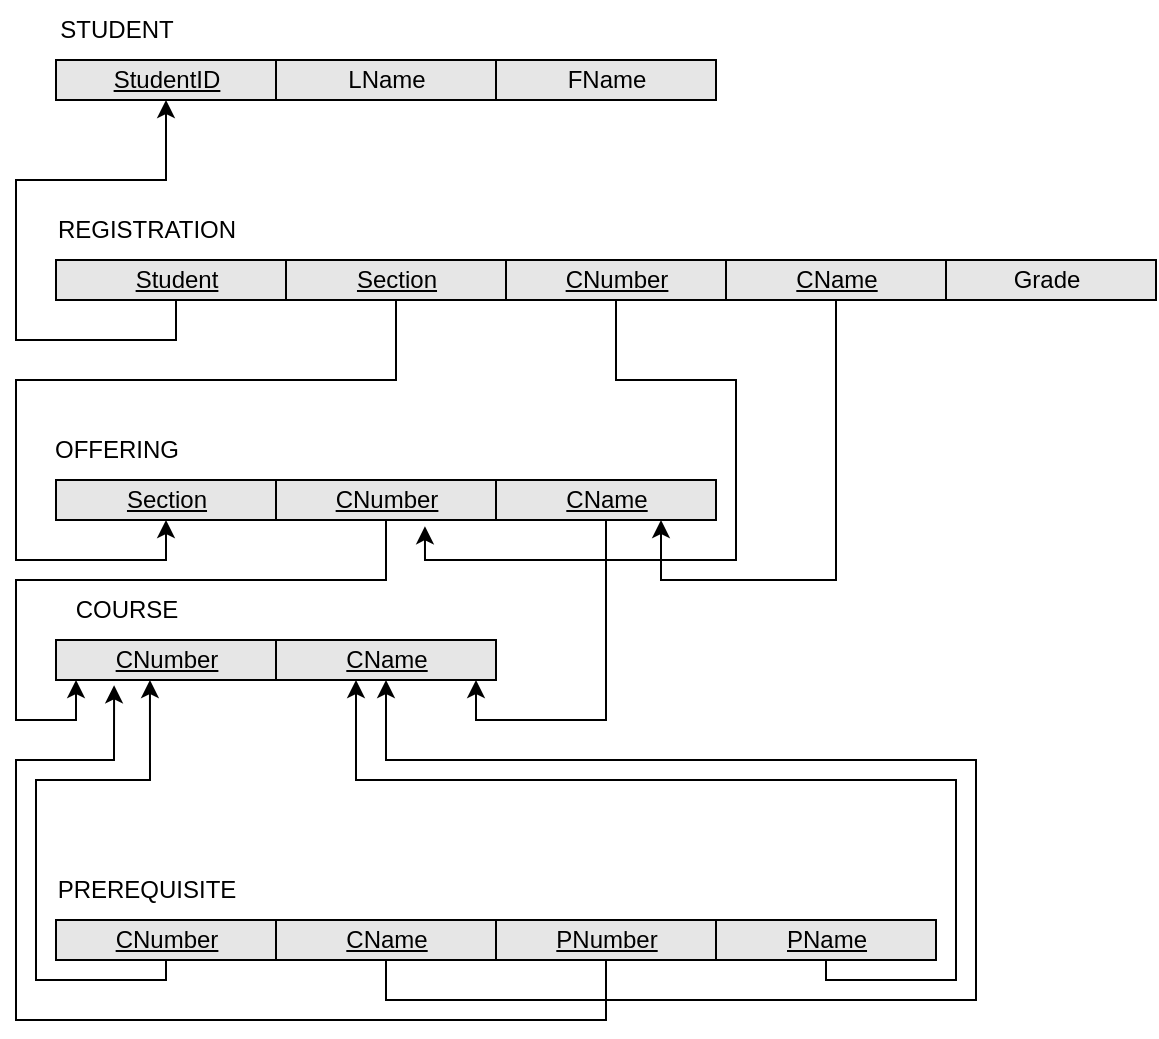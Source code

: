 <mxfile version="20.3.0" type="device"><diagram id="5e_nMYwKtn9XHc3r8R0K" name="Relational Model"><mxGraphModel dx="1426" dy="757" grid="1" gridSize="10" guides="1" tooltips="1" connect="1" arrows="1" fold="1" page="1" pageScale="1" pageWidth="1100" pageHeight="1700" math="0" shadow="0"><root><mxCell id="0"/><mxCell id="1" parent="0"/><mxCell id="n5nzNZv9QXk1syDw3XGA-5" value="&lt;u&gt;StudentID&lt;/u&gt;" style="html=1;fillColor=#E6E6E6;" parent="1" vertex="1"><mxGeometry x="160" y="140" width="110" height="20" as="geometry"/></mxCell><mxCell id="n5nzNZv9QXk1syDw3XGA-6" value="LName" style="html=1;fillColor=#E6E6E6;" parent="1" vertex="1"><mxGeometry x="270" y="140" width="110" height="20" as="geometry"/></mxCell><mxCell id="n5nzNZv9QXk1syDw3XGA-7" value="FName" style="html=1;fillColor=#E6E6E6;" parent="1" vertex="1"><mxGeometry x="380" y="140" width="110" height="20" as="geometry"/></mxCell><mxCell id="n5nzNZv9QXk1syDw3XGA-8" value="STUDENT" style="text;html=1;align=center;verticalAlign=middle;resizable=0;points=[];autosize=1;strokeColor=none;fillColor=none;" parent="1" vertex="1"><mxGeometry x="150" y="110" width="80" height="30" as="geometry"/></mxCell><mxCell id="iPT39mju_nbLgjx7LOe_-1" style="edgeStyle=orthogonalEdgeStyle;rounded=0;orthogonalLoop=1;jettySize=auto;html=1;exitX=0.5;exitY=1;exitDx=0;exitDy=0;entryX=0.5;entryY=1;entryDx=0;entryDy=0;" parent="1" source="n5nzNZv9QXk1syDw3XGA-12" target="n5nzNZv9QXk1syDw3XGA-5" edge="1"><mxGeometry relative="1" as="geometry"/></mxCell><mxCell id="n5nzNZv9QXk1syDw3XGA-12" value="&lt;u&gt;Student&lt;/u&gt;" style="html=1;fillColor=#E6E6E6;" parent="1" vertex="1"><mxGeometry x="160" y="240" width="120" height="20" as="geometry"/></mxCell><mxCell id="iPT39mju_nbLgjx7LOe_-4" style="edgeStyle=orthogonalEdgeStyle;rounded=0;orthogonalLoop=1;jettySize=auto;html=1;exitX=0.5;exitY=1;exitDx=0;exitDy=0;entryX=0.5;entryY=1;entryDx=0;entryDy=0;" parent="1" source="n5nzNZv9QXk1syDw3XGA-13" target="n5nzNZv9QXk1syDw3XGA-38" edge="1"><mxGeometry relative="1" as="geometry"><Array as="points"><mxPoint x="330" y="300"/><mxPoint x="140" y="300"/><mxPoint x="140" y="390"/><mxPoint x="215" y="390"/></Array></mxGeometry></mxCell><mxCell id="n5nzNZv9QXk1syDw3XGA-13" value="&lt;u&gt;Section&lt;/u&gt;" style="html=1;fillColor=#E6E6E6;" parent="1" vertex="1"><mxGeometry x="275" y="240" width="110" height="20" as="geometry"/></mxCell><mxCell id="n5nzNZv9QXk1syDw3XGA-15" value="REGISTRATION" style="text;html=1;align=center;verticalAlign=middle;resizable=0;points=[];autosize=1;strokeColor=none;fillColor=none;" parent="1" vertex="1"><mxGeometry x="150" y="210" width="110" height="30" as="geometry"/></mxCell><mxCell id="n5nzNZv9QXk1syDw3XGA-21" value="&lt;u&gt;CName&lt;/u&gt;" style="html=1;fillColor=#E6E6E6;" parent="1" vertex="1"><mxGeometry x="270" y="430" width="110" height="20" as="geometry"/></mxCell><mxCell id="n5nzNZv9QXk1syDw3XGA-23" value="COURSE" style="text;html=1;align=center;verticalAlign=middle;resizable=0;points=[];autosize=1;strokeColor=none;fillColor=none;" parent="1" vertex="1"><mxGeometry x="160" y="400" width="70" height="30" as="geometry"/></mxCell><mxCell id="n5nzNZv9QXk1syDw3XGA-38" value="&lt;u&gt;Section&lt;/u&gt;" style="html=1;fillColor=#E6E6E6;" parent="1" vertex="1"><mxGeometry x="160" y="350" width="110" height="20" as="geometry"/></mxCell><mxCell id="lSpMluI_JYC0Vxqug7FP-6" style="edgeStyle=orthogonalEdgeStyle;rounded=0;orthogonalLoop=1;jettySize=auto;html=1;exitX=0.5;exitY=1;exitDx=0;exitDy=0;entryX=0.091;entryY=1;entryDx=0;entryDy=0;entryPerimeter=0;" parent="1" source="n5nzNZv9QXk1syDw3XGA-39" target="n5nzNZv9QXk1syDw3XGA-43" edge="1"><mxGeometry relative="1" as="geometry"><mxPoint x="360" y="520" as="targetPoint"/><Array as="points"><mxPoint x="325" y="400"/><mxPoint x="140" y="400"/><mxPoint x="140" y="470"/><mxPoint x="170" y="470"/></Array></mxGeometry></mxCell><mxCell id="n5nzNZv9QXk1syDw3XGA-39" value="&lt;u&gt;CNumber&lt;/u&gt;" style="html=1;fillColor=#E6E6E6;" parent="1" vertex="1"><mxGeometry x="270" y="350" width="110" height="20" as="geometry"/></mxCell><mxCell id="n5nzNZv9QXk1syDw3XGA-40" value="OFFERING" style="text;html=1;align=center;verticalAlign=middle;resizable=0;points=[];autosize=1;strokeColor=none;fillColor=none;" parent="1" vertex="1"><mxGeometry x="145" y="320" width="90" height="30" as="geometry"/></mxCell><mxCell id="n5nzNZv9QXk1syDw3XGA-43" value="&lt;u&gt;CNumber&lt;/u&gt;" style="html=1;fillColor=#E6E6E6;" parent="1" vertex="1"><mxGeometry x="160" y="430" width="110" height="20" as="geometry"/></mxCell><mxCell id="iPT39mju_nbLgjx7LOe_-2" value="Grade" style="html=1;fillColor=#E6E6E6;" parent="1" vertex="1"><mxGeometry x="600" y="240" width="110" height="20" as="geometry"/></mxCell><mxCell id="UxPnTQlcKSKBYCZfbYE9-7" style="edgeStyle=orthogonalEdgeStyle;rounded=0;orthogonalLoop=1;jettySize=auto;html=1;exitX=0.5;exitY=1;exitDx=0;exitDy=0;entryX=0.264;entryY=1.133;entryDx=0;entryDy=0;entryPerimeter=0;" parent="1" source="lSpMluI_JYC0Vxqug7FP-1" target="n5nzNZv9QXk1syDw3XGA-43" edge="1"><mxGeometry relative="1" as="geometry"><Array as="points"><mxPoint x="435" y="620"/><mxPoint x="140" y="620"/><mxPoint x="140" y="490"/><mxPoint x="189" y="490"/></Array></mxGeometry></mxCell><mxCell id="lSpMluI_JYC0Vxqug7FP-1" value="&lt;u&gt;PNumber&lt;/u&gt;" style="html=1;fillColor=#E6E6E6;" parent="1" vertex="1"><mxGeometry x="380" y="570" width="110" height="20" as="geometry"/></mxCell><mxCell id="lSpMluI_JYC0Vxqug7FP-2" value="PREREQUISITE" style="text;html=1;align=center;verticalAlign=middle;resizable=0;points=[];autosize=1;strokeColor=none;fillColor=none;" parent="1" vertex="1"><mxGeometry x="150" y="540" width="110" height="30" as="geometry"/></mxCell><mxCell id="lSpMluI_JYC0Vxqug7FP-4" style="edgeStyle=orthogonalEdgeStyle;rounded=0;orthogonalLoop=1;jettySize=auto;html=1;exitX=0.5;exitY=1;exitDx=0;exitDy=0;entryX=0.427;entryY=1;entryDx=0;entryDy=0;entryPerimeter=0;" parent="1" source="lSpMluI_JYC0Vxqug7FP-3" target="n5nzNZv9QXk1syDw3XGA-43" edge="1"><mxGeometry relative="1" as="geometry"><Array as="points"><mxPoint x="215" y="600"/><mxPoint x="150" y="600"/><mxPoint x="150" y="500"/><mxPoint x="207" y="500"/></Array></mxGeometry></mxCell><mxCell id="lSpMluI_JYC0Vxqug7FP-3" value="&lt;u&gt;CNumber&lt;/u&gt;" style="html=1;fillColor=#E6E6E6;" parent="1" vertex="1"><mxGeometry x="160" y="570" width="110" height="20" as="geometry"/></mxCell><mxCell id="UxPnTQlcKSKBYCZfbYE9-2" style="edgeStyle=orthogonalEdgeStyle;rounded=0;orthogonalLoop=1;jettySize=auto;html=1;exitX=0.5;exitY=1;exitDx=0;exitDy=0;" parent="1" source="UxPnTQlcKSKBYCZfbYE9-1" edge="1"><mxGeometry relative="1" as="geometry"><mxPoint x="370" y="450" as="targetPoint"/><Array as="points"><mxPoint x="435" y="470"/><mxPoint x="370" y="470"/><mxPoint x="370" y="450"/></Array></mxGeometry></mxCell><mxCell id="UxPnTQlcKSKBYCZfbYE9-1" value="&lt;u&gt;CName&lt;/u&gt;" style="html=1;fillColor=#E6E6E6;" parent="1" vertex="1"><mxGeometry x="380" y="350" width="110" height="20" as="geometry"/></mxCell><mxCell id="UxPnTQlcKSKBYCZfbYE9-5" style="edgeStyle=orthogonalEdgeStyle;rounded=0;orthogonalLoop=1;jettySize=auto;html=1;exitX=0.5;exitY=1;exitDx=0;exitDy=0;entryX=0.5;entryY=1;entryDx=0;entryDy=0;" parent="1" source="UxPnTQlcKSKBYCZfbYE9-4" target="n5nzNZv9QXk1syDw3XGA-21" edge="1"><mxGeometry relative="1" as="geometry"><Array as="points"><mxPoint x="325" y="610"/><mxPoint x="620" y="610"/><mxPoint x="620" y="490"/><mxPoint x="325" y="490"/></Array></mxGeometry></mxCell><mxCell id="UxPnTQlcKSKBYCZfbYE9-4" value="&lt;u&gt;CName&lt;/u&gt;" style="html=1;fillColor=#E6E6E6;" parent="1" vertex="1"><mxGeometry x="270" y="570" width="110" height="20" as="geometry"/></mxCell><mxCell id="UxPnTQlcKSKBYCZfbYE9-8" style="edgeStyle=orthogonalEdgeStyle;rounded=0;orthogonalLoop=1;jettySize=auto;html=1;exitX=0.5;exitY=1;exitDx=0;exitDy=0;" parent="1" edge="1"><mxGeometry relative="1" as="geometry"><mxPoint x="545.0" y="590" as="sourcePoint"/><mxPoint x="310" y="450" as="targetPoint"/><Array as="points"><mxPoint x="545" y="600"/><mxPoint x="610" y="600"/><mxPoint x="610" y="500"/><mxPoint x="310" y="500"/><mxPoint x="310" y="452"/></Array></mxGeometry></mxCell><mxCell id="YIv7eSU5OojPGMzhaixi-1" value="&lt;u&gt;PName&lt;/u&gt;" style="html=1;fillColor=#E6E6E6;" parent="1" vertex="1"><mxGeometry x="490" y="570" width="110" height="20" as="geometry"/></mxCell><mxCell id="YIv7eSU5OojPGMzhaixi-4" style="edgeStyle=orthogonalEdgeStyle;rounded=0;orthogonalLoop=1;jettySize=auto;html=1;exitX=0.5;exitY=1;exitDx=0;exitDy=0;entryX=0.677;entryY=1.156;entryDx=0;entryDy=0;entryPerimeter=0;" parent="1" source="YIv7eSU5OojPGMzhaixi-2" target="n5nzNZv9QXk1syDw3XGA-39" edge="1"><mxGeometry relative="1" as="geometry"><Array as="points"><mxPoint x="440" y="300"/><mxPoint x="500" y="300"/><mxPoint x="500" y="390"/><mxPoint x="345" y="390"/></Array></mxGeometry></mxCell><mxCell id="YIv7eSU5OojPGMzhaixi-2" value="&lt;u&gt;CNumber&lt;/u&gt;" style="html=1;fillColor=#E6E6E6;" parent="1" vertex="1"><mxGeometry x="385" y="240" width="110" height="20" as="geometry"/></mxCell><mxCell id="YIv7eSU5OojPGMzhaixi-5" style="edgeStyle=orthogonalEdgeStyle;rounded=0;orthogonalLoop=1;jettySize=auto;html=1;exitX=0.5;exitY=1;exitDx=0;exitDy=0;entryX=0.75;entryY=1;entryDx=0;entryDy=0;" parent="1" source="YIv7eSU5OojPGMzhaixi-3" target="UxPnTQlcKSKBYCZfbYE9-1" edge="1"><mxGeometry relative="1" as="geometry"><Array as="points"><mxPoint x="550" y="400"/><mxPoint x="463" y="400"/></Array></mxGeometry></mxCell><mxCell id="YIv7eSU5OojPGMzhaixi-3" value="&lt;u&gt;CName&lt;/u&gt;" style="html=1;fillColor=#E6E6E6;" parent="1" vertex="1"><mxGeometry x="495" y="240" width="110" height="20" as="geometry"/></mxCell></root></mxGraphModel></diagram></mxfile>
